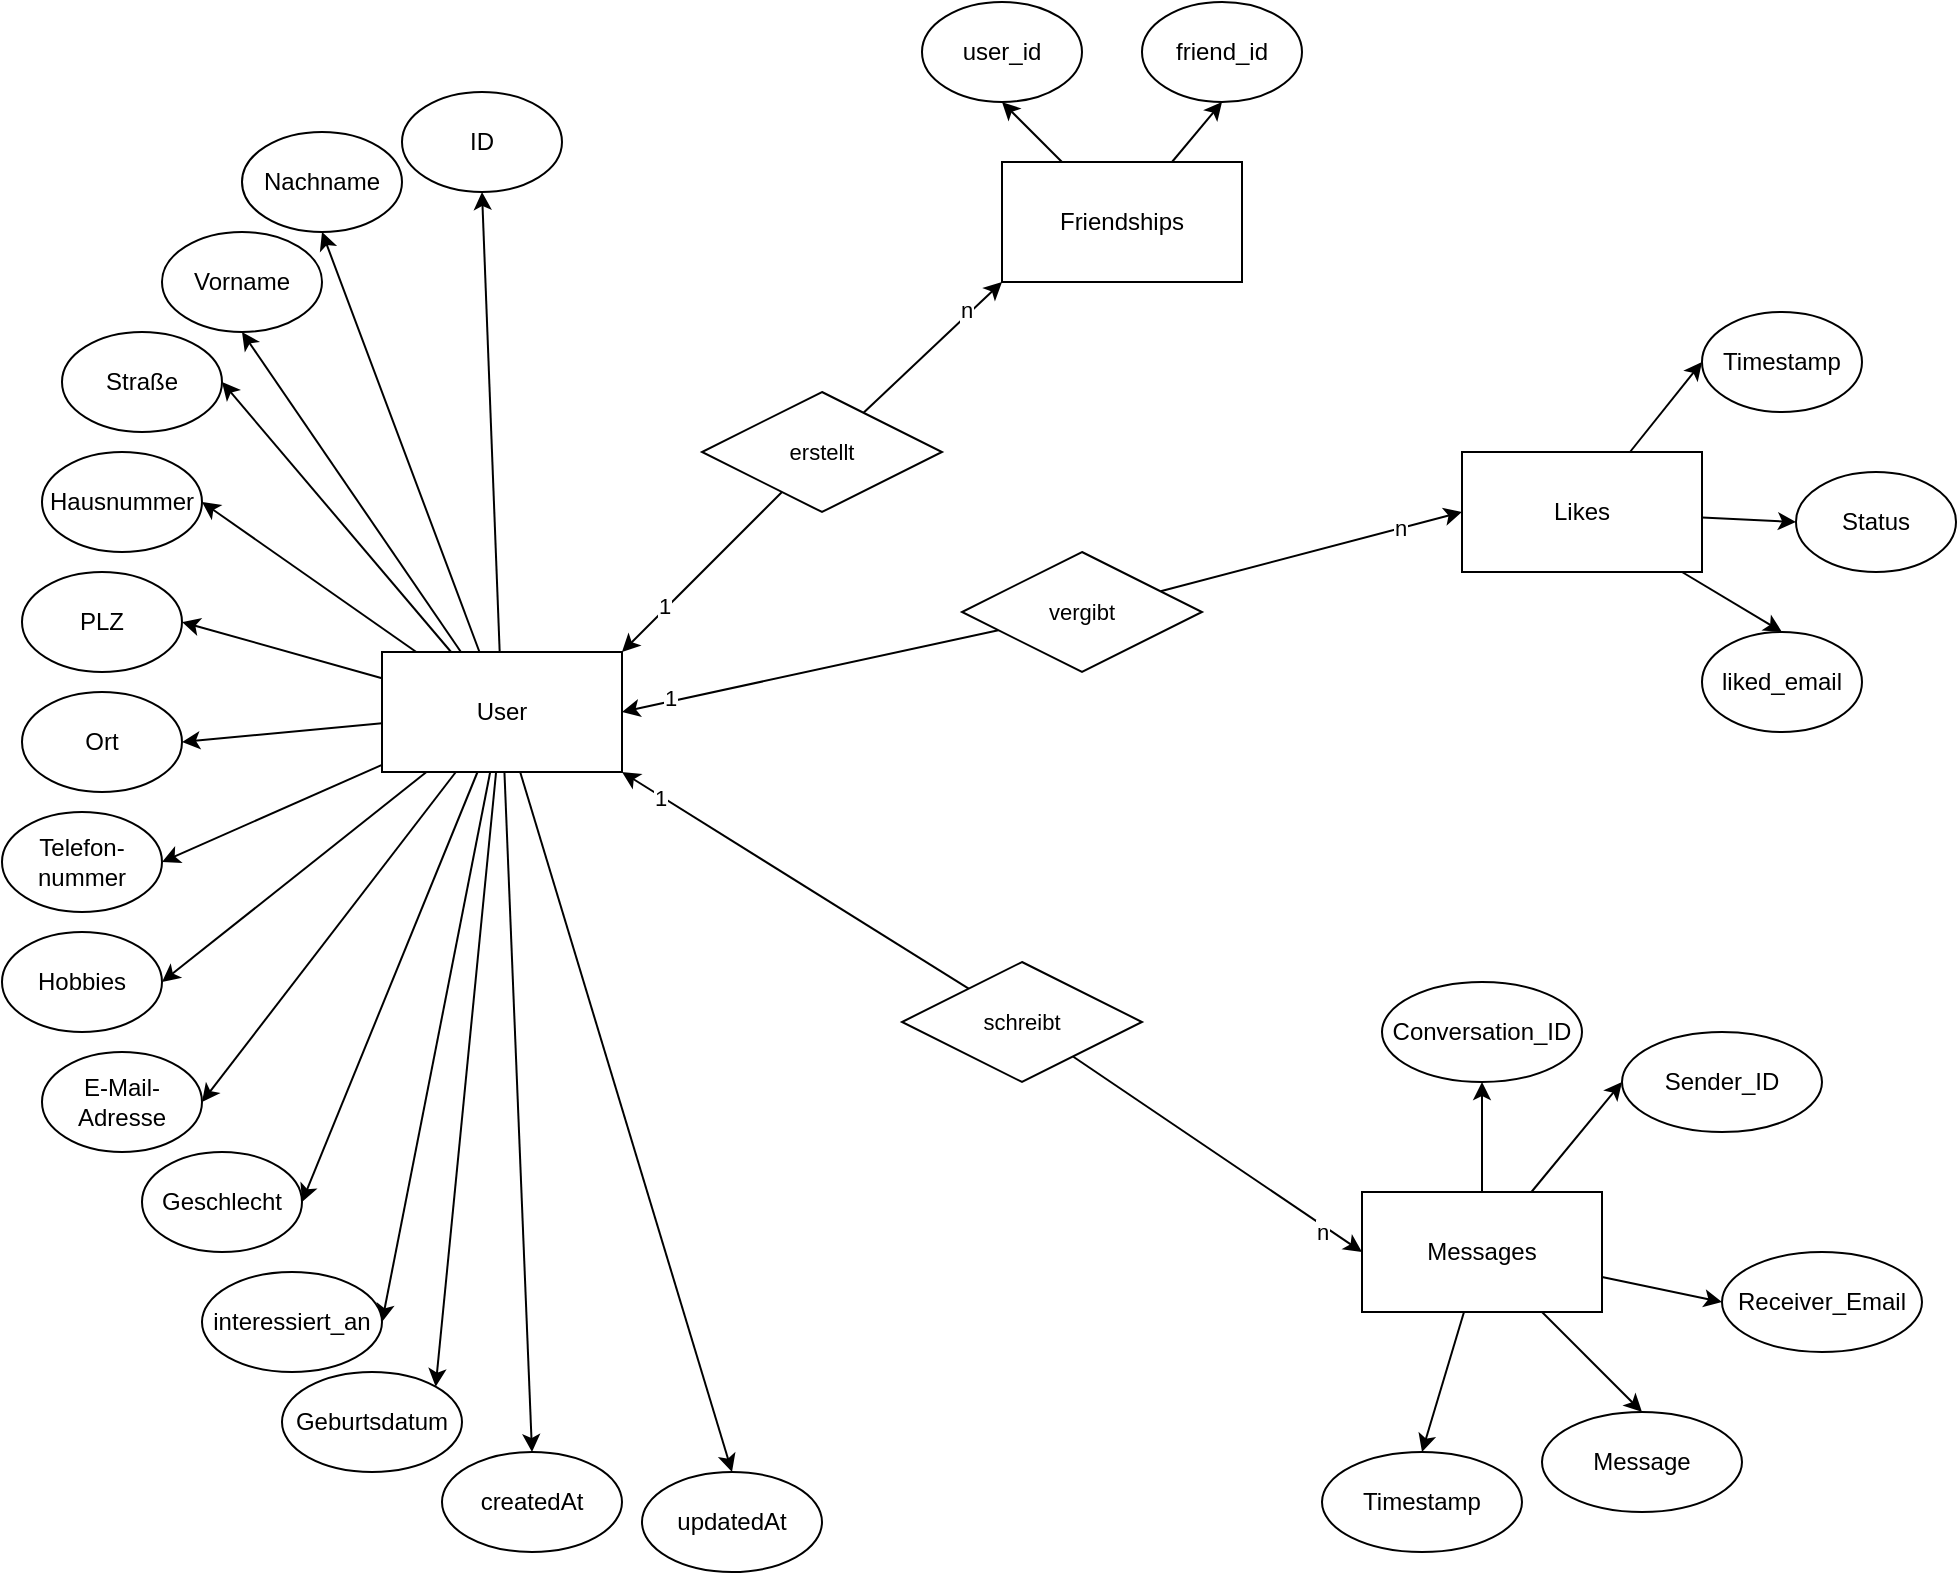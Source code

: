 <mxfile version="26.0.6">
  <diagram name="Seite-1" id="tJl8rDLTMUH18qqi89Bk">
    <mxGraphModel dx="1613" dy="2058" grid="1" gridSize="10" guides="1" tooltips="1" connect="1" arrows="1" fold="1" page="1" pageScale="1" pageWidth="827" pageHeight="1169" math="0" shadow="0">
      <root>
        <mxCell id="0" />
        <mxCell id="1" parent="0" />
        <mxCell id="wUnahYM-DWI-1juJjVwb-30" style="rounded=0;orthogonalLoop=1;jettySize=auto;html=1;entryX=0.5;entryY=1;entryDx=0;entryDy=0;" edge="1" parent="1" source="wUnahYM-DWI-1juJjVwb-1" target="wUnahYM-DWI-1juJjVwb-2">
          <mxGeometry relative="1" as="geometry" />
        </mxCell>
        <mxCell id="wUnahYM-DWI-1juJjVwb-31" style="edgeStyle=none;shape=connector;rounded=0;orthogonalLoop=1;jettySize=auto;html=1;entryX=0.5;entryY=1;entryDx=0;entryDy=0;strokeColor=default;align=center;verticalAlign=middle;fontFamily=Helvetica;fontSize=11;fontColor=default;labelBackgroundColor=default;endArrow=classic;" edge="1" parent="1" source="wUnahYM-DWI-1juJjVwb-1" target="wUnahYM-DWI-1juJjVwb-3">
          <mxGeometry relative="1" as="geometry" />
        </mxCell>
        <mxCell id="wUnahYM-DWI-1juJjVwb-32" style="edgeStyle=none;shape=connector;rounded=0;orthogonalLoop=1;jettySize=auto;html=1;entryX=0.5;entryY=1;entryDx=0;entryDy=0;strokeColor=default;align=center;verticalAlign=middle;fontFamily=Helvetica;fontSize=11;fontColor=default;labelBackgroundColor=default;endArrow=classic;" edge="1" parent="1" source="wUnahYM-DWI-1juJjVwb-1" target="wUnahYM-DWI-1juJjVwb-4">
          <mxGeometry relative="1" as="geometry" />
        </mxCell>
        <mxCell id="wUnahYM-DWI-1juJjVwb-33" style="edgeStyle=none;shape=connector;rounded=0;orthogonalLoop=1;jettySize=auto;html=1;entryX=1;entryY=0.5;entryDx=0;entryDy=0;strokeColor=default;align=center;verticalAlign=middle;fontFamily=Helvetica;fontSize=11;fontColor=default;labelBackgroundColor=default;endArrow=classic;" edge="1" parent="1" source="wUnahYM-DWI-1juJjVwb-1" target="wUnahYM-DWI-1juJjVwb-5">
          <mxGeometry relative="1" as="geometry" />
        </mxCell>
        <mxCell id="wUnahYM-DWI-1juJjVwb-34" style="edgeStyle=none;shape=connector;rounded=0;orthogonalLoop=1;jettySize=auto;html=1;entryX=1;entryY=0.5;entryDx=0;entryDy=0;strokeColor=default;align=center;verticalAlign=middle;fontFamily=Helvetica;fontSize=11;fontColor=default;labelBackgroundColor=default;endArrow=classic;" edge="1" parent="1" source="wUnahYM-DWI-1juJjVwb-1" target="wUnahYM-DWI-1juJjVwb-6">
          <mxGeometry relative="1" as="geometry" />
        </mxCell>
        <mxCell id="wUnahYM-DWI-1juJjVwb-35" style="edgeStyle=none;shape=connector;rounded=0;orthogonalLoop=1;jettySize=auto;html=1;entryX=1;entryY=0.5;entryDx=0;entryDy=0;strokeColor=default;align=center;verticalAlign=middle;fontFamily=Helvetica;fontSize=11;fontColor=default;labelBackgroundColor=default;endArrow=classic;" edge="1" parent="1" source="wUnahYM-DWI-1juJjVwb-1" target="wUnahYM-DWI-1juJjVwb-7">
          <mxGeometry relative="1" as="geometry" />
        </mxCell>
        <mxCell id="wUnahYM-DWI-1juJjVwb-36" style="edgeStyle=none;shape=connector;rounded=0;orthogonalLoop=1;jettySize=auto;html=1;entryX=1;entryY=0.5;entryDx=0;entryDy=0;strokeColor=default;align=center;verticalAlign=middle;fontFamily=Helvetica;fontSize=11;fontColor=default;labelBackgroundColor=default;endArrow=classic;" edge="1" parent="1" source="wUnahYM-DWI-1juJjVwb-1" target="wUnahYM-DWI-1juJjVwb-8">
          <mxGeometry relative="1" as="geometry" />
        </mxCell>
        <mxCell id="wUnahYM-DWI-1juJjVwb-37" style="edgeStyle=none;shape=connector;rounded=0;orthogonalLoop=1;jettySize=auto;html=1;entryX=1;entryY=0.5;entryDx=0;entryDy=0;strokeColor=default;align=center;verticalAlign=middle;fontFamily=Helvetica;fontSize=11;fontColor=default;labelBackgroundColor=default;endArrow=classic;" edge="1" parent="1" source="wUnahYM-DWI-1juJjVwb-1" target="wUnahYM-DWI-1juJjVwb-9">
          <mxGeometry relative="1" as="geometry" />
        </mxCell>
        <mxCell id="wUnahYM-DWI-1juJjVwb-38" style="edgeStyle=none;shape=connector;rounded=0;orthogonalLoop=1;jettySize=auto;html=1;entryX=1;entryY=0.5;entryDx=0;entryDy=0;strokeColor=default;align=center;verticalAlign=middle;fontFamily=Helvetica;fontSize=11;fontColor=default;labelBackgroundColor=default;endArrow=classic;" edge="1" parent="1" source="wUnahYM-DWI-1juJjVwb-1" target="wUnahYM-DWI-1juJjVwb-10">
          <mxGeometry relative="1" as="geometry" />
        </mxCell>
        <mxCell id="wUnahYM-DWI-1juJjVwb-39" style="edgeStyle=none;shape=connector;rounded=0;orthogonalLoop=1;jettySize=auto;html=1;entryX=1;entryY=0.5;entryDx=0;entryDy=0;strokeColor=default;align=center;verticalAlign=middle;fontFamily=Helvetica;fontSize=11;fontColor=default;labelBackgroundColor=default;endArrow=classic;" edge="1" parent="1" source="wUnahYM-DWI-1juJjVwb-1" target="wUnahYM-DWI-1juJjVwb-11">
          <mxGeometry relative="1" as="geometry" />
        </mxCell>
        <mxCell id="wUnahYM-DWI-1juJjVwb-40" style="edgeStyle=none;shape=connector;rounded=0;orthogonalLoop=1;jettySize=auto;html=1;entryX=1;entryY=0.5;entryDx=0;entryDy=0;strokeColor=default;align=center;verticalAlign=middle;fontFamily=Helvetica;fontSize=11;fontColor=default;labelBackgroundColor=default;endArrow=classic;" edge="1" parent="1" source="wUnahYM-DWI-1juJjVwb-1" target="wUnahYM-DWI-1juJjVwb-12">
          <mxGeometry relative="1" as="geometry" />
        </mxCell>
        <mxCell id="wUnahYM-DWI-1juJjVwb-41" style="edgeStyle=none;shape=connector;rounded=0;orthogonalLoop=1;jettySize=auto;html=1;entryX=1;entryY=0.5;entryDx=0;entryDy=0;strokeColor=default;align=center;verticalAlign=middle;fontFamily=Helvetica;fontSize=11;fontColor=default;labelBackgroundColor=default;endArrow=classic;" edge="1" parent="1" source="wUnahYM-DWI-1juJjVwb-1" target="wUnahYM-DWI-1juJjVwb-13">
          <mxGeometry relative="1" as="geometry" />
        </mxCell>
        <mxCell id="wUnahYM-DWI-1juJjVwb-42" style="edgeStyle=none;shape=connector;rounded=0;orthogonalLoop=1;jettySize=auto;html=1;entryX=1;entryY=0;entryDx=0;entryDy=0;strokeColor=default;align=center;verticalAlign=middle;fontFamily=Helvetica;fontSize=11;fontColor=default;labelBackgroundColor=default;endArrow=classic;" edge="1" parent="1" source="wUnahYM-DWI-1juJjVwb-1" target="wUnahYM-DWI-1juJjVwb-14">
          <mxGeometry relative="1" as="geometry" />
        </mxCell>
        <mxCell id="wUnahYM-DWI-1juJjVwb-43" style="edgeStyle=none;shape=connector;rounded=0;orthogonalLoop=1;jettySize=auto;html=1;entryX=0.5;entryY=0;entryDx=0;entryDy=0;strokeColor=default;align=center;verticalAlign=middle;fontFamily=Helvetica;fontSize=11;fontColor=default;labelBackgroundColor=default;endArrow=classic;" edge="1" parent="1" source="wUnahYM-DWI-1juJjVwb-1" target="wUnahYM-DWI-1juJjVwb-15">
          <mxGeometry relative="1" as="geometry" />
        </mxCell>
        <mxCell id="wUnahYM-DWI-1juJjVwb-44" style="edgeStyle=none;shape=connector;rounded=0;orthogonalLoop=1;jettySize=auto;html=1;entryX=0.5;entryY=0;entryDx=0;entryDy=0;strokeColor=default;align=center;verticalAlign=middle;fontFamily=Helvetica;fontSize=11;fontColor=default;labelBackgroundColor=default;endArrow=classic;" edge="1" parent="1" source="wUnahYM-DWI-1juJjVwb-1" target="wUnahYM-DWI-1juJjVwb-16">
          <mxGeometry relative="1" as="geometry" />
        </mxCell>
        <mxCell id="wUnahYM-DWI-1juJjVwb-1" value="User" style="rounded=0;whiteSpace=wrap;html=1;" vertex="1" parent="1">
          <mxGeometry x="40" y="320" width="120" height="60" as="geometry" />
        </mxCell>
        <mxCell id="wUnahYM-DWI-1juJjVwb-2" value="ID" style="ellipse;whiteSpace=wrap;html=1;" vertex="1" parent="1">
          <mxGeometry x="50" y="40" width="80" height="50" as="geometry" />
        </mxCell>
        <mxCell id="wUnahYM-DWI-1juJjVwb-3" value="Nachname" style="ellipse;whiteSpace=wrap;html=1;" vertex="1" parent="1">
          <mxGeometry x="-30" y="60" width="80" height="50" as="geometry" />
        </mxCell>
        <mxCell id="wUnahYM-DWI-1juJjVwb-4" value="Vorname" style="ellipse;whiteSpace=wrap;html=1;" vertex="1" parent="1">
          <mxGeometry x="-70" y="110" width="80" height="50" as="geometry" />
        </mxCell>
        <mxCell id="wUnahYM-DWI-1juJjVwb-5" value="Straße" style="ellipse;whiteSpace=wrap;html=1;" vertex="1" parent="1">
          <mxGeometry x="-120" y="160" width="80" height="50" as="geometry" />
        </mxCell>
        <mxCell id="wUnahYM-DWI-1juJjVwb-6" value="Hausnummer" style="ellipse;whiteSpace=wrap;html=1;" vertex="1" parent="1">
          <mxGeometry x="-130" y="220" width="80" height="50" as="geometry" />
        </mxCell>
        <mxCell id="wUnahYM-DWI-1juJjVwb-7" value="PLZ" style="ellipse;whiteSpace=wrap;html=1;" vertex="1" parent="1">
          <mxGeometry x="-140" y="280" width="80" height="50" as="geometry" />
        </mxCell>
        <mxCell id="wUnahYM-DWI-1juJjVwb-8" value="Ort" style="ellipse;whiteSpace=wrap;html=1;" vertex="1" parent="1">
          <mxGeometry x="-140" y="340" width="80" height="50" as="geometry" />
        </mxCell>
        <mxCell id="wUnahYM-DWI-1juJjVwb-9" value="Telefon-nummer" style="ellipse;whiteSpace=wrap;html=1;" vertex="1" parent="1">
          <mxGeometry x="-150" y="400" width="80" height="50" as="geometry" />
        </mxCell>
        <mxCell id="wUnahYM-DWI-1juJjVwb-10" value="Hobbies" style="ellipse;whiteSpace=wrap;html=1;" vertex="1" parent="1">
          <mxGeometry x="-150" y="460" width="80" height="50" as="geometry" />
        </mxCell>
        <mxCell id="wUnahYM-DWI-1juJjVwb-11" value="E-Mail-Adresse" style="ellipse;whiteSpace=wrap;html=1;" vertex="1" parent="1">
          <mxGeometry x="-130" y="520" width="80" height="50" as="geometry" />
        </mxCell>
        <mxCell id="wUnahYM-DWI-1juJjVwb-12" value="Geschlecht" style="ellipse;whiteSpace=wrap;html=1;" vertex="1" parent="1">
          <mxGeometry x="-80" y="570" width="80" height="50" as="geometry" />
        </mxCell>
        <mxCell id="wUnahYM-DWI-1juJjVwb-13" value="interessiert_an" style="ellipse;whiteSpace=wrap;html=1;" vertex="1" parent="1">
          <mxGeometry x="-50" y="630" width="90" height="50" as="geometry" />
        </mxCell>
        <mxCell id="wUnahYM-DWI-1juJjVwb-14" value="Geburtsdatum" style="ellipse;whiteSpace=wrap;html=1;" vertex="1" parent="1">
          <mxGeometry x="-10" y="680" width="90" height="50" as="geometry" />
        </mxCell>
        <mxCell id="wUnahYM-DWI-1juJjVwb-15" value="createdAt" style="ellipse;whiteSpace=wrap;html=1;" vertex="1" parent="1">
          <mxGeometry x="70" y="720" width="90" height="50" as="geometry" />
        </mxCell>
        <mxCell id="wUnahYM-DWI-1juJjVwb-16" value="updatedAt" style="ellipse;whiteSpace=wrap;html=1;" vertex="1" parent="1">
          <mxGeometry x="170" y="730" width="90" height="50" as="geometry" />
        </mxCell>
        <mxCell id="wUnahYM-DWI-1juJjVwb-45" style="edgeStyle=none;shape=connector;rounded=0;orthogonalLoop=1;jettySize=auto;html=1;entryX=0.5;entryY=1;entryDx=0;entryDy=0;strokeColor=default;align=center;verticalAlign=middle;fontFamily=Helvetica;fontSize=11;fontColor=default;labelBackgroundColor=default;endArrow=classic;" edge="1" parent="1" source="wUnahYM-DWI-1juJjVwb-17" target="wUnahYM-DWI-1juJjVwb-19">
          <mxGeometry relative="1" as="geometry" />
        </mxCell>
        <mxCell id="wUnahYM-DWI-1juJjVwb-46" style="edgeStyle=none;shape=connector;rounded=0;orthogonalLoop=1;jettySize=auto;html=1;entryX=0.5;entryY=1;entryDx=0;entryDy=0;strokeColor=default;align=center;verticalAlign=middle;fontFamily=Helvetica;fontSize=11;fontColor=default;labelBackgroundColor=default;endArrow=classic;" edge="1" parent="1" source="wUnahYM-DWI-1juJjVwb-17" target="wUnahYM-DWI-1juJjVwb-18">
          <mxGeometry relative="1" as="geometry" />
        </mxCell>
        <mxCell id="wUnahYM-DWI-1juJjVwb-17" value="Friendships" style="rounded=0;whiteSpace=wrap;html=1;" vertex="1" parent="1">
          <mxGeometry x="350" y="75" width="120" height="60" as="geometry" />
        </mxCell>
        <mxCell id="wUnahYM-DWI-1juJjVwb-18" value="user_id" style="ellipse;whiteSpace=wrap;html=1;" vertex="1" parent="1">
          <mxGeometry x="310" y="-5" width="80" height="50" as="geometry" />
        </mxCell>
        <mxCell id="wUnahYM-DWI-1juJjVwb-19" value="friend_id" style="ellipse;whiteSpace=wrap;html=1;" vertex="1" parent="1">
          <mxGeometry x="420" y="-5" width="80" height="50" as="geometry" />
        </mxCell>
        <mxCell id="wUnahYM-DWI-1juJjVwb-47" style="edgeStyle=none;shape=connector;rounded=0;orthogonalLoop=1;jettySize=auto;html=1;entryX=0.5;entryY=0;entryDx=0;entryDy=0;strokeColor=default;align=center;verticalAlign=middle;fontFamily=Helvetica;fontSize=11;fontColor=default;labelBackgroundColor=default;endArrow=classic;" edge="1" parent="1" source="wUnahYM-DWI-1juJjVwb-20" target="wUnahYM-DWI-1juJjVwb-21">
          <mxGeometry relative="1" as="geometry" />
        </mxCell>
        <mxCell id="wUnahYM-DWI-1juJjVwb-48" style="edgeStyle=none;shape=connector;rounded=0;orthogonalLoop=1;jettySize=auto;html=1;entryX=0;entryY=0.5;entryDx=0;entryDy=0;strokeColor=default;align=center;verticalAlign=middle;fontFamily=Helvetica;fontSize=11;fontColor=default;labelBackgroundColor=default;endArrow=classic;" edge="1" parent="1" source="wUnahYM-DWI-1juJjVwb-20" target="wUnahYM-DWI-1juJjVwb-22">
          <mxGeometry relative="1" as="geometry" />
        </mxCell>
        <mxCell id="wUnahYM-DWI-1juJjVwb-49" style="edgeStyle=none;shape=connector;rounded=0;orthogonalLoop=1;jettySize=auto;html=1;entryX=0;entryY=0.5;entryDx=0;entryDy=0;strokeColor=default;align=center;verticalAlign=middle;fontFamily=Helvetica;fontSize=11;fontColor=default;labelBackgroundColor=default;endArrow=classic;" edge="1" parent="1" source="wUnahYM-DWI-1juJjVwb-20" target="wUnahYM-DWI-1juJjVwb-23">
          <mxGeometry relative="1" as="geometry" />
        </mxCell>
        <mxCell id="wUnahYM-DWI-1juJjVwb-20" value="Likes" style="rounded=0;whiteSpace=wrap;html=1;" vertex="1" parent="1">
          <mxGeometry x="580" y="220" width="120" height="60" as="geometry" />
        </mxCell>
        <mxCell id="wUnahYM-DWI-1juJjVwb-21" value="liked_email" style="ellipse;whiteSpace=wrap;html=1;" vertex="1" parent="1">
          <mxGeometry x="700" y="310" width="80" height="50" as="geometry" />
        </mxCell>
        <mxCell id="wUnahYM-DWI-1juJjVwb-22" value="Status" style="ellipse;whiteSpace=wrap;html=1;" vertex="1" parent="1">
          <mxGeometry x="747" y="230" width="80" height="50" as="geometry" />
        </mxCell>
        <mxCell id="wUnahYM-DWI-1juJjVwb-23" value="Timestamp" style="ellipse;whiteSpace=wrap;html=1;" vertex="1" parent="1">
          <mxGeometry x="700" y="150" width="80" height="50" as="geometry" />
        </mxCell>
        <mxCell id="wUnahYM-DWI-1juJjVwb-50" style="edgeStyle=none;shape=connector;rounded=0;orthogonalLoop=1;jettySize=auto;html=1;entryX=0.5;entryY=1;entryDx=0;entryDy=0;strokeColor=default;align=center;verticalAlign=middle;fontFamily=Helvetica;fontSize=11;fontColor=default;labelBackgroundColor=default;endArrow=classic;" edge="1" parent="1" source="wUnahYM-DWI-1juJjVwb-24" target="wUnahYM-DWI-1juJjVwb-25">
          <mxGeometry relative="1" as="geometry" />
        </mxCell>
        <mxCell id="wUnahYM-DWI-1juJjVwb-51" style="edgeStyle=none;shape=connector;rounded=0;orthogonalLoop=1;jettySize=auto;html=1;entryX=0;entryY=0.5;entryDx=0;entryDy=0;strokeColor=default;align=center;verticalAlign=middle;fontFamily=Helvetica;fontSize=11;fontColor=default;labelBackgroundColor=default;endArrow=classic;" edge="1" parent="1" source="wUnahYM-DWI-1juJjVwb-24" target="wUnahYM-DWI-1juJjVwb-26">
          <mxGeometry relative="1" as="geometry" />
        </mxCell>
        <mxCell id="wUnahYM-DWI-1juJjVwb-52" style="edgeStyle=none;shape=connector;rounded=0;orthogonalLoop=1;jettySize=auto;html=1;entryX=0;entryY=0.5;entryDx=0;entryDy=0;strokeColor=default;align=center;verticalAlign=middle;fontFamily=Helvetica;fontSize=11;fontColor=default;labelBackgroundColor=default;endArrow=classic;" edge="1" parent="1" source="wUnahYM-DWI-1juJjVwb-24" target="wUnahYM-DWI-1juJjVwb-27">
          <mxGeometry relative="1" as="geometry" />
        </mxCell>
        <mxCell id="wUnahYM-DWI-1juJjVwb-53" style="edgeStyle=none;shape=connector;rounded=0;orthogonalLoop=1;jettySize=auto;html=1;entryX=0.5;entryY=0;entryDx=0;entryDy=0;strokeColor=default;align=center;verticalAlign=middle;fontFamily=Helvetica;fontSize=11;fontColor=default;labelBackgroundColor=default;endArrow=classic;" edge="1" parent="1" source="wUnahYM-DWI-1juJjVwb-24" target="wUnahYM-DWI-1juJjVwb-28">
          <mxGeometry relative="1" as="geometry" />
        </mxCell>
        <mxCell id="wUnahYM-DWI-1juJjVwb-54" style="edgeStyle=none;shape=connector;rounded=0;orthogonalLoop=1;jettySize=auto;html=1;entryX=0.5;entryY=0;entryDx=0;entryDy=0;strokeColor=default;align=center;verticalAlign=middle;fontFamily=Helvetica;fontSize=11;fontColor=default;labelBackgroundColor=default;endArrow=classic;" edge="1" parent="1" source="wUnahYM-DWI-1juJjVwb-24" target="wUnahYM-DWI-1juJjVwb-29">
          <mxGeometry relative="1" as="geometry" />
        </mxCell>
        <mxCell id="wUnahYM-DWI-1juJjVwb-24" value="Messages" style="rounded=0;whiteSpace=wrap;html=1;" vertex="1" parent="1">
          <mxGeometry x="530" y="590" width="120" height="60" as="geometry" />
        </mxCell>
        <mxCell id="wUnahYM-DWI-1juJjVwb-25" value="Conversation_ID" style="ellipse;whiteSpace=wrap;html=1;" vertex="1" parent="1">
          <mxGeometry x="540" y="485" width="100" height="50" as="geometry" />
        </mxCell>
        <mxCell id="wUnahYM-DWI-1juJjVwb-26" value="Sender_ID" style="ellipse;whiteSpace=wrap;html=1;" vertex="1" parent="1">
          <mxGeometry x="660" y="510" width="100" height="50" as="geometry" />
        </mxCell>
        <mxCell id="wUnahYM-DWI-1juJjVwb-27" value="Receiver_Email" style="ellipse;whiteSpace=wrap;html=1;" vertex="1" parent="1">
          <mxGeometry x="710" y="620" width="100" height="50" as="geometry" />
        </mxCell>
        <mxCell id="wUnahYM-DWI-1juJjVwb-28" value="Message" style="ellipse;whiteSpace=wrap;html=1;" vertex="1" parent="1">
          <mxGeometry x="620" y="700" width="100" height="50" as="geometry" />
        </mxCell>
        <mxCell id="wUnahYM-DWI-1juJjVwb-29" value="Timestamp" style="ellipse;whiteSpace=wrap;html=1;" vertex="1" parent="1">
          <mxGeometry x="510" y="720" width="100" height="50" as="geometry" />
        </mxCell>
        <mxCell id="wUnahYM-DWI-1juJjVwb-56" style="edgeStyle=none;shape=connector;rounded=0;orthogonalLoop=1;jettySize=auto;html=1;entryX=1;entryY=1;entryDx=0;entryDy=0;strokeColor=default;align=center;verticalAlign=middle;fontFamily=Helvetica;fontSize=11;fontColor=default;labelBackgroundColor=default;endArrow=classic;" edge="1" parent="1" source="wUnahYM-DWI-1juJjVwb-55" target="wUnahYM-DWI-1juJjVwb-1">
          <mxGeometry relative="1" as="geometry" />
        </mxCell>
        <mxCell id="wUnahYM-DWI-1juJjVwb-59" value="1" style="edgeLabel;html=1;align=center;verticalAlign=middle;resizable=0;points=[];fontFamily=Helvetica;fontSize=11;fontColor=default;labelBackgroundColor=default;" vertex="1" connectable="0" parent="wUnahYM-DWI-1juJjVwb-56">
          <mxGeometry x="0.782" y="1" relative="1" as="geometry">
            <mxPoint as="offset" />
          </mxGeometry>
        </mxCell>
        <mxCell id="wUnahYM-DWI-1juJjVwb-57" style="edgeStyle=none;shape=connector;rounded=0;orthogonalLoop=1;jettySize=auto;html=1;entryX=0;entryY=0.5;entryDx=0;entryDy=0;strokeColor=default;align=center;verticalAlign=middle;fontFamily=Helvetica;fontSize=11;fontColor=default;labelBackgroundColor=default;endArrow=classic;" edge="1" parent="1" source="wUnahYM-DWI-1juJjVwb-55" target="wUnahYM-DWI-1juJjVwb-24">
          <mxGeometry relative="1" as="geometry" />
        </mxCell>
        <mxCell id="wUnahYM-DWI-1juJjVwb-58" value="n" style="edgeLabel;html=1;align=center;verticalAlign=middle;resizable=0;points=[];fontFamily=Helvetica;fontSize=11;fontColor=default;labelBackgroundColor=default;" vertex="1" connectable="0" parent="wUnahYM-DWI-1juJjVwb-57">
          <mxGeometry x="0.747" y="-3" relative="1" as="geometry">
            <mxPoint as="offset" />
          </mxGeometry>
        </mxCell>
        <mxCell id="wUnahYM-DWI-1juJjVwb-55" value="schreibt" style="shape=rhombus;perimeter=rhombusPerimeter;whiteSpace=wrap;html=1;align=center;fontFamily=Helvetica;fontSize=11;fontColor=default;labelBackgroundColor=default;" vertex="1" parent="1">
          <mxGeometry x="300" y="475" width="120" height="60" as="geometry" />
        </mxCell>
        <mxCell id="wUnahYM-DWI-1juJjVwb-61" style="edgeStyle=none;shape=connector;rounded=0;orthogonalLoop=1;jettySize=auto;html=1;entryX=1;entryY=0;entryDx=0;entryDy=0;strokeColor=default;align=center;verticalAlign=middle;fontFamily=Helvetica;fontSize=11;fontColor=default;labelBackgroundColor=default;endArrow=classic;" edge="1" parent="1" source="wUnahYM-DWI-1juJjVwb-60" target="wUnahYM-DWI-1juJjVwb-1">
          <mxGeometry relative="1" as="geometry" />
        </mxCell>
        <mxCell id="wUnahYM-DWI-1juJjVwb-64" value="1" style="edgeLabel;html=1;align=center;verticalAlign=middle;resizable=0;points=[];fontFamily=Helvetica;fontSize=11;fontColor=default;labelBackgroundColor=default;" vertex="1" connectable="0" parent="wUnahYM-DWI-1juJjVwb-61">
          <mxGeometry x="0.451" y="-2" relative="1" as="geometry">
            <mxPoint as="offset" />
          </mxGeometry>
        </mxCell>
        <mxCell id="wUnahYM-DWI-1juJjVwb-62" style="edgeStyle=none;shape=connector;rounded=0;orthogonalLoop=1;jettySize=auto;html=1;entryX=0;entryY=1;entryDx=0;entryDy=0;strokeColor=default;align=center;verticalAlign=middle;fontFamily=Helvetica;fontSize=11;fontColor=default;labelBackgroundColor=default;endArrow=classic;" edge="1" parent="1" source="wUnahYM-DWI-1juJjVwb-60" target="wUnahYM-DWI-1juJjVwb-17">
          <mxGeometry relative="1" as="geometry" />
        </mxCell>
        <mxCell id="wUnahYM-DWI-1juJjVwb-63" value="n" style="edgeLabel;html=1;align=center;verticalAlign=middle;resizable=0;points=[];fontFamily=Helvetica;fontSize=11;fontColor=default;labelBackgroundColor=default;" vertex="1" connectable="0" parent="wUnahYM-DWI-1juJjVwb-62">
          <mxGeometry x="0.521" y="2" relative="1" as="geometry">
            <mxPoint as="offset" />
          </mxGeometry>
        </mxCell>
        <mxCell id="wUnahYM-DWI-1juJjVwb-60" value="erstellt" style="shape=rhombus;perimeter=rhombusPerimeter;whiteSpace=wrap;html=1;align=center;fontFamily=Helvetica;fontSize=11;fontColor=default;labelBackgroundColor=default;" vertex="1" parent="1">
          <mxGeometry x="200" y="190" width="120" height="60" as="geometry" />
        </mxCell>
        <mxCell id="wUnahYM-DWI-1juJjVwb-66" style="edgeStyle=none;shape=connector;rounded=0;orthogonalLoop=1;jettySize=auto;html=1;entryX=0;entryY=0.5;entryDx=0;entryDy=0;strokeColor=default;align=center;verticalAlign=middle;fontFamily=Helvetica;fontSize=11;fontColor=default;labelBackgroundColor=default;endArrow=classic;" edge="1" parent="1" source="wUnahYM-DWI-1juJjVwb-65" target="wUnahYM-DWI-1juJjVwb-20">
          <mxGeometry relative="1" as="geometry" />
        </mxCell>
        <mxCell id="wUnahYM-DWI-1juJjVwb-68" value="n" style="edgeLabel;html=1;align=center;verticalAlign=middle;resizable=0;points=[];fontFamily=Helvetica;fontSize=11;fontColor=default;labelBackgroundColor=default;" vertex="1" connectable="0" parent="wUnahYM-DWI-1juJjVwb-66">
          <mxGeometry x="0.589" relative="1" as="geometry">
            <mxPoint as="offset" />
          </mxGeometry>
        </mxCell>
        <mxCell id="wUnahYM-DWI-1juJjVwb-67" style="edgeStyle=none;shape=connector;rounded=0;orthogonalLoop=1;jettySize=auto;html=1;entryX=1;entryY=0.5;entryDx=0;entryDy=0;strokeColor=default;align=center;verticalAlign=middle;fontFamily=Helvetica;fontSize=11;fontColor=default;labelBackgroundColor=default;endArrow=classic;" edge="1" parent="1" source="wUnahYM-DWI-1juJjVwb-65" target="wUnahYM-DWI-1juJjVwb-1">
          <mxGeometry relative="1" as="geometry" />
        </mxCell>
        <mxCell id="wUnahYM-DWI-1juJjVwb-69" value="1" style="edgeLabel;html=1;align=center;verticalAlign=middle;resizable=0;points=[];fontFamily=Helvetica;fontSize=11;fontColor=default;labelBackgroundColor=default;" vertex="1" connectable="0" parent="wUnahYM-DWI-1juJjVwb-67">
          <mxGeometry x="0.742" y="-2" relative="1" as="geometry">
            <mxPoint as="offset" />
          </mxGeometry>
        </mxCell>
        <mxCell id="wUnahYM-DWI-1juJjVwb-65" value="vergibt" style="shape=rhombus;perimeter=rhombusPerimeter;whiteSpace=wrap;html=1;align=center;fontFamily=Helvetica;fontSize=11;fontColor=default;labelBackgroundColor=default;" vertex="1" parent="1">
          <mxGeometry x="330" y="270" width="120" height="60" as="geometry" />
        </mxCell>
      </root>
    </mxGraphModel>
  </diagram>
</mxfile>
